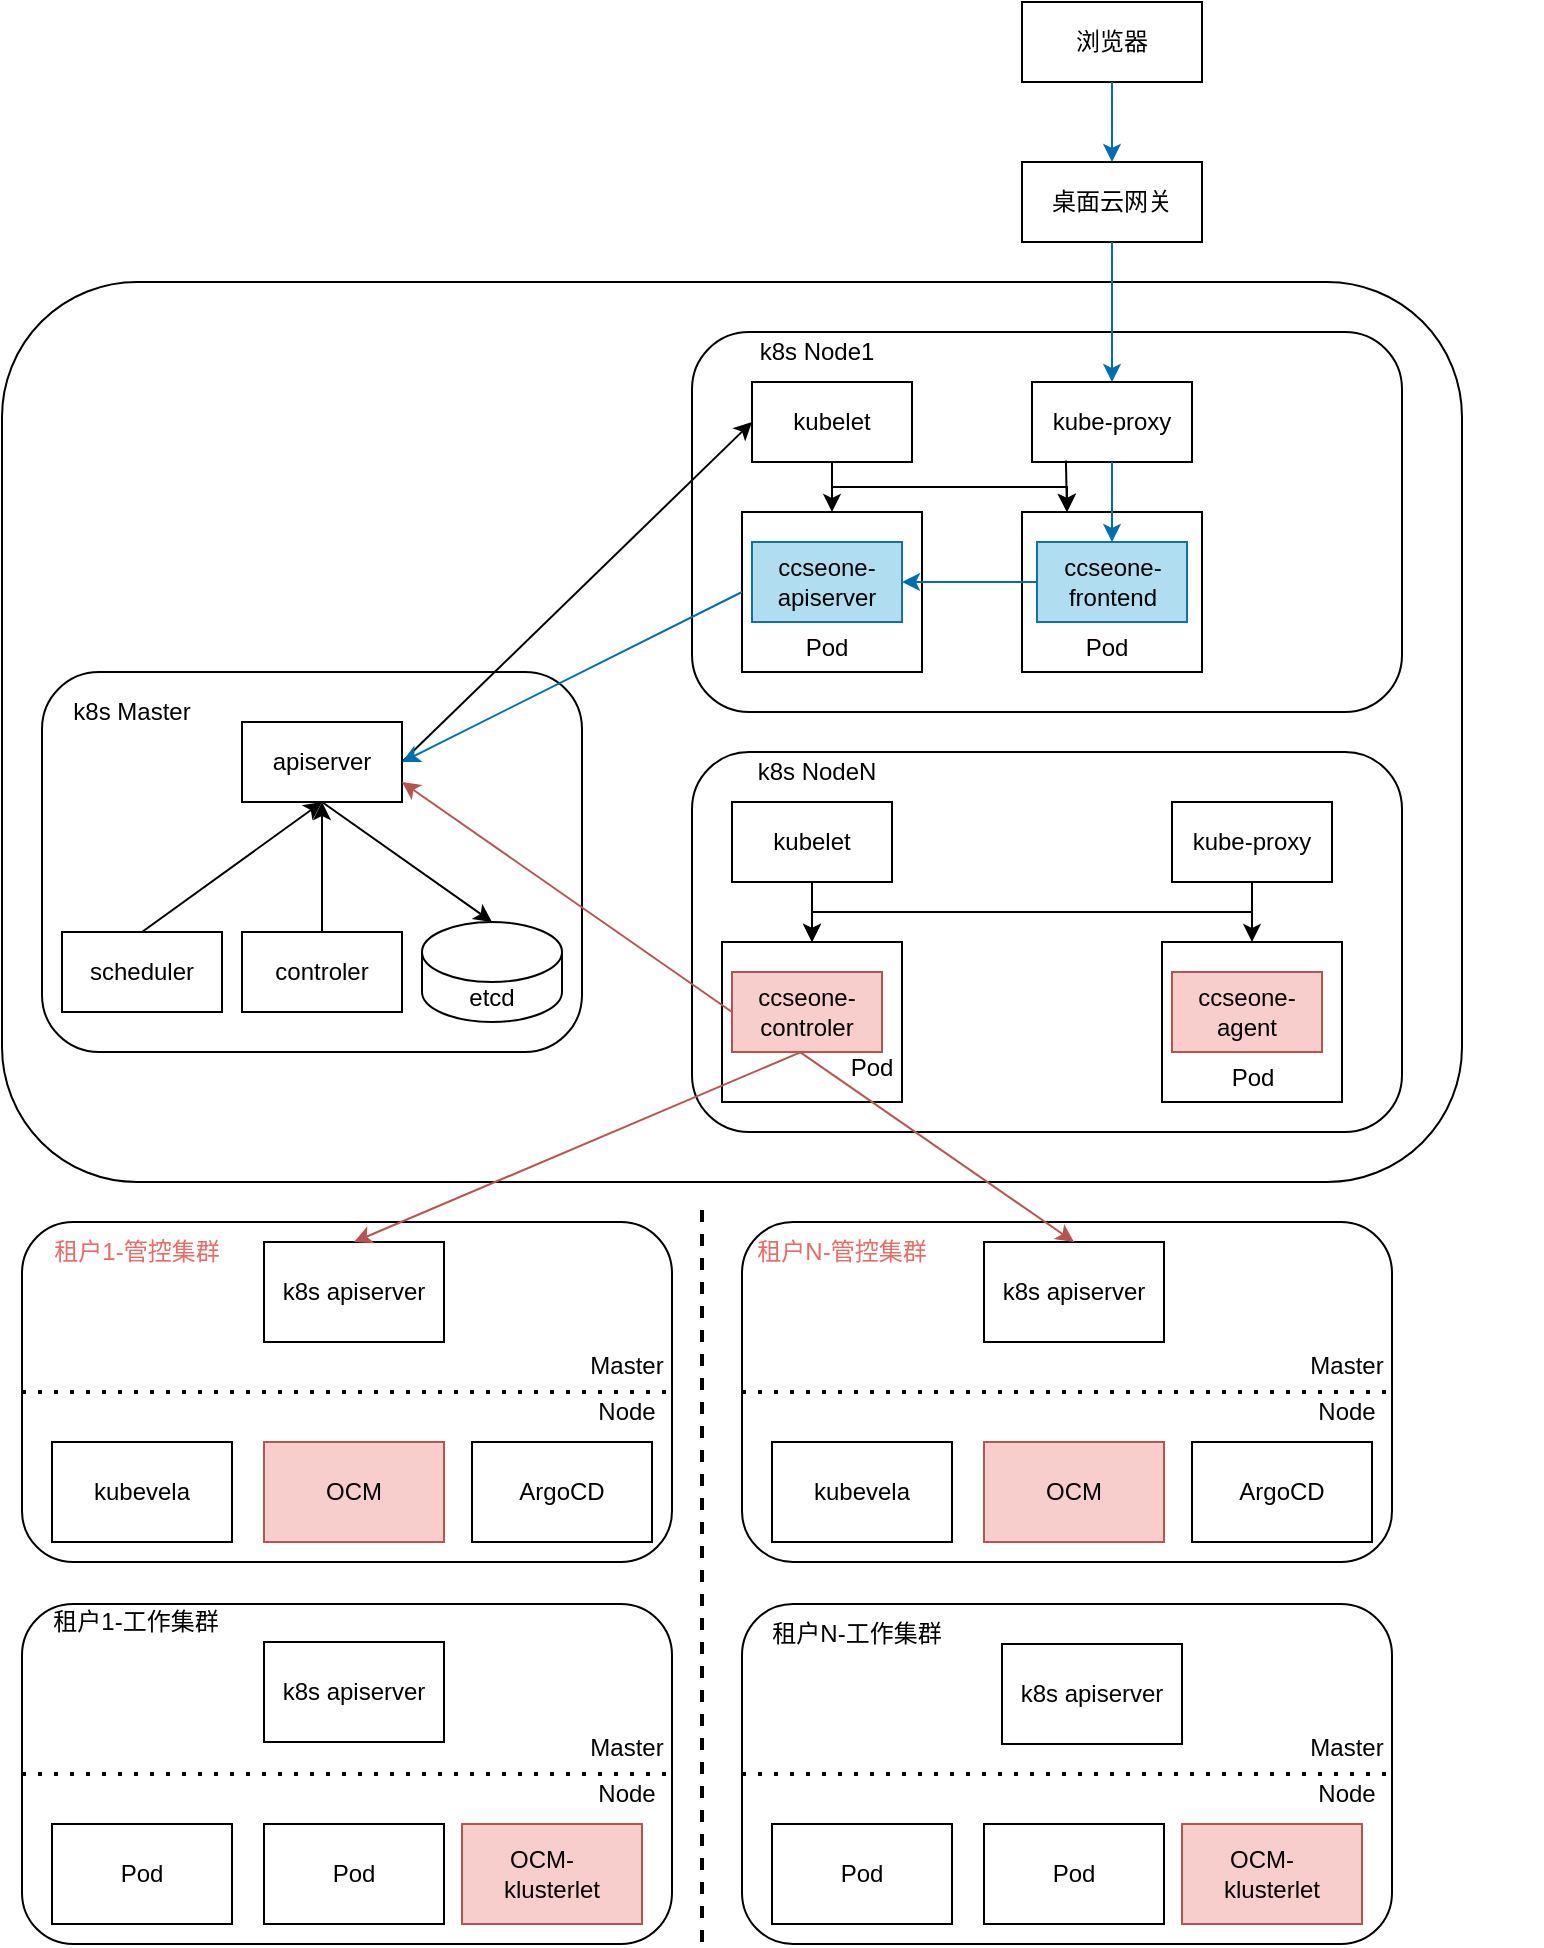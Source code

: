 <mxfile version="21.3.0" type="github">
  <diagram name="第 1 页" id="EIDiARR_dXdDSFOwPV3g">
    <mxGraphModel dx="1452" dy="861" grid="1" gridSize="10" guides="1" tooltips="1" connect="1" arrows="1" fold="1" page="1" pageScale="1" pageWidth="827" pageHeight="1169" math="0" shadow="0">
      <root>
        <mxCell id="0" />
        <mxCell id="1" parent="0" />
        <mxCell id="vyqBwXJfIFNPgKrzf0KV-235" value="" style="rounded=1;whiteSpace=wrap;html=1;" parent="1" vertex="1">
          <mxGeometry x="20" y="180" width="730" height="450" as="geometry" />
        </mxCell>
        <mxCell id="vyqBwXJfIFNPgKrzf0KV-17" value="" style="rounded=1;whiteSpace=wrap;html=1;" parent="1" vertex="1">
          <mxGeometry x="365" y="205" width="355" height="190" as="geometry" />
        </mxCell>
        <mxCell id="vyqBwXJfIFNPgKrzf0KV-22" value="k8s Node1" style="text;html=1;strokeColor=none;fillColor=none;align=center;verticalAlign=middle;whiteSpace=wrap;rounded=0;" parent="1" vertex="1">
          <mxGeometry x="385" y="200" width="85" height="30" as="geometry" />
        </mxCell>
        <mxCell id="vyqBwXJfIFNPgKrzf0KV-27" value="kubelet" style="rounded=0;whiteSpace=wrap;html=1;" parent="1" vertex="1">
          <mxGeometry x="395" y="230" width="80" height="40" as="geometry" />
        </mxCell>
        <mxCell id="vyqBwXJfIFNPgKrzf0KV-28" value="kube-proxy" style="rounded=0;whiteSpace=wrap;html=1;" parent="1" vertex="1">
          <mxGeometry x="535" y="230" width="80" height="40" as="geometry" />
        </mxCell>
        <mxCell id="vyqBwXJfIFNPgKrzf0KV-31" value="" style="rounded=0;whiteSpace=wrap;html=1;" parent="1" vertex="1">
          <mxGeometry x="390" y="295" width="90" height="80" as="geometry" />
        </mxCell>
        <mxCell id="vyqBwXJfIFNPgKrzf0KV-32" value="ccseone-apiserver" style="rounded=0;whiteSpace=wrap;html=1;fillColor=#b1ddf0;strokeColor=#10739e;" parent="1" vertex="1">
          <mxGeometry x="395" y="310" width="75" height="40" as="geometry" />
        </mxCell>
        <mxCell id="vyqBwXJfIFNPgKrzf0KV-33" value="Pod" style="text;html=1;strokeColor=none;fillColor=none;align=center;verticalAlign=middle;whiteSpace=wrap;rounded=0;" parent="1" vertex="1">
          <mxGeometry x="400" y="355" width="65" height="15" as="geometry" />
        </mxCell>
        <mxCell id="vyqBwXJfIFNPgKrzf0KV-34" value="" style="rounded=0;whiteSpace=wrap;html=1;" parent="1" vertex="1">
          <mxGeometry x="530" y="295" width="90" height="80" as="geometry" />
        </mxCell>
        <mxCell id="vyqBwXJfIFNPgKrzf0KV-35" value="ccseone-frontend" style="rounded=0;whiteSpace=wrap;html=1;fillColor=#b1ddf0;strokeColor=#10739e;" parent="1" vertex="1">
          <mxGeometry x="537.5" y="310" width="75" height="40" as="geometry" />
        </mxCell>
        <mxCell id="vyqBwXJfIFNPgKrzf0KV-36" value="Pod" style="text;html=1;strokeColor=none;fillColor=none;align=center;verticalAlign=middle;whiteSpace=wrap;rounded=0;" parent="1" vertex="1">
          <mxGeometry x="540" y="355" width="65" height="15" as="geometry" />
        </mxCell>
        <mxCell id="vyqBwXJfIFNPgKrzf0KV-37" value="" style="endArrow=classic;html=1;rounded=0;strokeColor=#006EAF;entryX=1;entryY=0.5;entryDx=0;entryDy=0;" parent="1" source="vyqBwXJfIFNPgKrzf0KV-35" target="vyqBwXJfIFNPgKrzf0KV-32" edge="1">
          <mxGeometry width="50" height="50" relative="1" as="geometry">
            <mxPoint x="590" y="510" as="sourcePoint" />
            <mxPoint x="470" y="330" as="targetPoint" />
          </mxGeometry>
        </mxCell>
        <mxCell id="vyqBwXJfIFNPgKrzf0KV-39" value="" style="endArrow=classic;html=1;rounded=0;exitX=0.5;exitY=1;exitDx=0;exitDy=0;strokeColor=#006EAF;entryX=0.5;entryY=0;entryDx=0;entryDy=0;" parent="1" source="vyqBwXJfIFNPgKrzf0KV-28" target="vyqBwXJfIFNPgKrzf0KV-35" edge="1">
          <mxGeometry width="50" height="50" relative="1" as="geometry">
            <mxPoint x="740" y="450" as="sourcePoint" />
            <mxPoint x="790" y="400" as="targetPoint" />
          </mxGeometry>
        </mxCell>
        <mxCell id="vyqBwXJfIFNPgKrzf0KV-40" value="桌面云网关" style="rounded=0;whiteSpace=wrap;html=1;" parent="1" vertex="1">
          <mxGeometry x="530" y="120" width="90" height="40" as="geometry" />
        </mxCell>
        <mxCell id="vyqBwXJfIFNPgKrzf0KV-42" value="" style="endArrow=classic;html=1;rounded=0;exitX=0.5;exitY=1;exitDx=0;exitDy=0;strokeColor=#006EAF;" parent="1" source="vyqBwXJfIFNPgKrzf0KV-40" target="vyqBwXJfIFNPgKrzf0KV-28" edge="1">
          <mxGeometry width="50" height="50" relative="1" as="geometry">
            <mxPoint x="770" y="160" as="sourcePoint" />
            <mxPoint x="820" y="110" as="targetPoint" />
          </mxGeometry>
        </mxCell>
        <mxCell id="vyqBwXJfIFNPgKrzf0KV-43" value="浏览器" style="rounded=0;whiteSpace=wrap;html=1;" parent="1" vertex="1">
          <mxGeometry x="530" y="40" width="90" height="40" as="geometry" />
        </mxCell>
        <mxCell id="vyqBwXJfIFNPgKrzf0KV-44" value="" style="endArrow=classic;html=1;rounded=0;exitX=0.5;exitY=1;exitDx=0;exitDy=0;strokeColor=#006EAF;" parent="1" source="vyqBwXJfIFNPgKrzf0KV-43" target="vyqBwXJfIFNPgKrzf0KV-40" edge="1">
          <mxGeometry width="50" height="50" relative="1" as="geometry">
            <mxPoint x="710" y="150" as="sourcePoint" />
            <mxPoint x="760" y="100" as="targetPoint" />
          </mxGeometry>
        </mxCell>
        <mxCell id="vyqBwXJfIFNPgKrzf0KV-48" value="" style="endArrow=classic;html=1;rounded=0;" parent="1" source="vyqBwXJfIFNPgKrzf0KV-27" target="vyqBwXJfIFNPgKrzf0KV-31" edge="1">
          <mxGeometry width="50" height="50" relative="1" as="geometry">
            <mxPoint x="100" y="330" as="sourcePoint" />
            <mxPoint x="425" y="300" as="targetPoint" />
          </mxGeometry>
        </mxCell>
        <mxCell id="vyqBwXJfIFNPgKrzf0KV-207" value="" style="rounded=1;whiteSpace=wrap;html=1;" parent="1" vertex="1">
          <mxGeometry x="365" y="415" width="355" height="190" as="geometry" />
        </mxCell>
        <mxCell id="vyqBwXJfIFNPgKrzf0KV-208" value="k8s NodeN" style="text;html=1;strokeColor=none;fillColor=none;align=center;verticalAlign=middle;whiteSpace=wrap;rounded=0;" parent="1" vertex="1">
          <mxGeometry x="385" y="410" width="85" height="30" as="geometry" />
        </mxCell>
        <mxCell id="vyqBwXJfIFNPgKrzf0KV-209" value="kubelet" style="rounded=0;whiteSpace=wrap;html=1;" parent="1" vertex="1">
          <mxGeometry x="385" y="440" width="80" height="40" as="geometry" />
        </mxCell>
        <mxCell id="vyqBwXJfIFNPgKrzf0KV-210" value="kube-proxy" style="rounded=0;whiteSpace=wrap;html=1;" parent="1" vertex="1">
          <mxGeometry x="605" y="440" width="80" height="40" as="geometry" />
        </mxCell>
        <mxCell id="vyqBwXJfIFNPgKrzf0KV-211" value="" style="rounded=0;whiteSpace=wrap;html=1;" parent="1" vertex="1">
          <mxGeometry x="380" y="510" width="90" height="80" as="geometry" />
        </mxCell>
        <mxCell id="vyqBwXJfIFNPgKrzf0KV-212" value="ccseone-controler" style="rounded=0;whiteSpace=wrap;html=1;fillColor=#f8cecc;strokeColor=#b85450;" parent="1" vertex="1">
          <mxGeometry x="385" y="525" width="75" height="40" as="geometry" />
        </mxCell>
        <mxCell id="vyqBwXJfIFNPgKrzf0KV-213" value="Pod" style="text;html=1;strokeColor=none;fillColor=none;align=center;verticalAlign=middle;whiteSpace=wrap;rounded=0;" parent="1" vertex="1">
          <mxGeometry x="435" y="565" width="40" height="15" as="geometry" />
        </mxCell>
        <mxCell id="vyqBwXJfIFNPgKrzf0KV-227" value="" style="endArrow=classic;html=1;rounded=0;exitX=0.212;exitY=0.982;exitDx=0;exitDy=0;entryX=0.25;entryY=0;entryDx=0;entryDy=0;exitPerimeter=0;" parent="1" source="vyqBwXJfIFNPgKrzf0KV-28" target="vyqBwXJfIFNPgKrzf0KV-34" edge="1">
          <mxGeometry width="50" height="50" relative="1" as="geometry">
            <mxPoint x="375" y="280" as="sourcePoint" />
            <mxPoint x="375" y="305" as="targetPoint" />
          </mxGeometry>
        </mxCell>
        <mxCell id="vyqBwXJfIFNPgKrzf0KV-228" value="" style="group" parent="1" vertex="1" connectable="0">
          <mxGeometry x="40" y="375" width="750" height="260" as="geometry" />
        </mxCell>
        <mxCell id="vyqBwXJfIFNPgKrzf0KV-7" value="" style="rounded=1;whiteSpace=wrap;html=1;" parent="vyqBwXJfIFNPgKrzf0KV-228" vertex="1">
          <mxGeometry width="270" height="190" as="geometry" />
        </mxCell>
        <mxCell id="vyqBwXJfIFNPgKrzf0KV-10" value="etcd" style="shape=cylinder3;whiteSpace=wrap;html=1;boundedLbl=1;backgroundOutline=1;size=15;" parent="vyqBwXJfIFNPgKrzf0KV-228" vertex="1">
          <mxGeometry x="190" y="125" width="70" height="50" as="geometry" />
        </mxCell>
        <mxCell id="vyqBwXJfIFNPgKrzf0KV-12" value="apiserver" style="rounded=0;whiteSpace=wrap;html=1;" parent="vyqBwXJfIFNPgKrzf0KV-228" vertex="1">
          <mxGeometry x="100" y="25" width="80" height="40" as="geometry" />
        </mxCell>
        <mxCell id="vyqBwXJfIFNPgKrzf0KV-14" value="scheduler" style="rounded=0;whiteSpace=wrap;html=1;" parent="vyqBwXJfIFNPgKrzf0KV-228" vertex="1">
          <mxGeometry x="10" y="130" width="80" height="40" as="geometry" />
        </mxCell>
        <mxCell id="vyqBwXJfIFNPgKrzf0KV-15" value="controler" style="rounded=0;whiteSpace=wrap;html=1;" parent="vyqBwXJfIFNPgKrzf0KV-228" vertex="1">
          <mxGeometry x="100" y="130" width="80" height="40" as="geometry" />
        </mxCell>
        <mxCell id="vyqBwXJfIFNPgKrzf0KV-16" value="k8s Master" style="text;html=1;strokeColor=none;fillColor=none;align=center;verticalAlign=middle;whiteSpace=wrap;rounded=0;" parent="vyqBwXJfIFNPgKrzf0KV-228" vertex="1">
          <mxGeometry x="10" y="5" width="70" height="30" as="geometry" />
        </mxCell>
        <mxCell id="vyqBwXJfIFNPgKrzf0KV-23" value="" style="endArrow=classic;html=1;rounded=0;entryX=0.5;entryY=1;entryDx=0;entryDy=0;exitX=0.5;exitY=0;exitDx=0;exitDy=0;" parent="vyqBwXJfIFNPgKrzf0KV-228" source="vyqBwXJfIFNPgKrzf0KV-14" target="vyqBwXJfIFNPgKrzf0KV-12" edge="1">
          <mxGeometry width="50" height="50" relative="1" as="geometry">
            <mxPoint x="-210" y="185" as="sourcePoint" />
            <mxPoint x="-160" y="135" as="targetPoint" />
          </mxGeometry>
        </mxCell>
        <mxCell id="vyqBwXJfIFNPgKrzf0KV-24" value="" style="endArrow=classic;html=1;rounded=0;entryX=0.5;entryY=1;entryDx=0;entryDy=0;exitX=0.5;exitY=0;exitDx=0;exitDy=0;" parent="vyqBwXJfIFNPgKrzf0KV-228" source="vyqBwXJfIFNPgKrzf0KV-15" target="vyqBwXJfIFNPgKrzf0KV-12" edge="1">
          <mxGeometry width="50" height="50" relative="1" as="geometry">
            <mxPoint x="200" y="315" as="sourcePoint" />
            <mxPoint x="250" y="265" as="targetPoint" />
          </mxGeometry>
        </mxCell>
        <mxCell id="vyqBwXJfIFNPgKrzf0KV-25" value="" style="endArrow=classic;html=1;rounded=0;exitX=0.5;exitY=1;exitDx=0;exitDy=0;entryX=0.5;entryY=0;entryDx=0;entryDy=0;entryPerimeter=0;" parent="vyqBwXJfIFNPgKrzf0KV-228" source="vyqBwXJfIFNPgKrzf0KV-12" target="vyqBwXJfIFNPgKrzf0KV-10" edge="1">
          <mxGeometry width="50" height="50" relative="1" as="geometry">
            <mxPoint x="250" y="-15" as="sourcePoint" />
            <mxPoint x="300" y="-65" as="targetPoint" />
          </mxGeometry>
        </mxCell>
        <mxCell id="vyqBwXJfIFNPgKrzf0KV-38" value="" style="endArrow=classic;html=1;rounded=0;exitX=1;exitY=0.5;exitDx=0;exitDy=0;entryX=0;entryY=0.5;entryDx=0;entryDy=0;" parent="1" source="vyqBwXJfIFNPgKrzf0KV-12" target="vyqBwXJfIFNPgKrzf0KV-27" edge="1">
          <mxGeometry width="50" height="50" relative="1" as="geometry">
            <mxPoint x="390" y="480" as="sourcePoint" />
            <mxPoint x="440" y="430" as="targetPoint" />
          </mxGeometry>
        </mxCell>
        <mxCell id="vyqBwXJfIFNPgKrzf0KV-46" value="" style="endArrow=classic;html=1;rounded=0;entryX=1;entryY=0.5;entryDx=0;entryDy=0;exitX=0;exitY=0.5;exitDx=0;exitDy=0;strokeColor=#006EAF;fillColor=#f8cecc;gradientColor=#ea6b66;" parent="1" source="vyqBwXJfIFNPgKrzf0KV-31" target="vyqBwXJfIFNPgKrzf0KV-12" edge="1">
          <mxGeometry width="50" height="50" relative="1" as="geometry">
            <mxPoint x="385" y="335" as="sourcePoint" />
            <mxPoint x="470" y="480" as="targetPoint" />
          </mxGeometry>
        </mxCell>
        <mxCell id="vyqBwXJfIFNPgKrzf0KV-229" value="" style="endArrow=classic;html=1;rounded=0;entryX=1;entryY=0.75;entryDx=0;entryDy=0;exitX=0;exitY=0.5;exitDx=0;exitDy=0;fillColor=#f8cecc;strokeColor=#b85450;" parent="1" source="vyqBwXJfIFNPgKrzf0KV-212" target="vyqBwXJfIFNPgKrzf0KV-12" edge="1">
          <mxGeometry width="50" height="50" relative="1" as="geometry">
            <mxPoint x="300" y="640" as="sourcePoint" />
            <mxPoint x="350" y="590" as="targetPoint" />
          </mxGeometry>
        </mxCell>
        <mxCell id="vyqBwXJfIFNPgKrzf0KV-230" value="" style="endArrow=classic;html=1;rounded=0;exitX=0.5;exitY=1;exitDx=0;exitDy=0;" parent="1" source="vyqBwXJfIFNPgKrzf0KV-209" target="vyqBwXJfIFNPgKrzf0KV-211" edge="1">
          <mxGeometry width="50" height="50" relative="1" as="geometry">
            <mxPoint x="500" y="710" as="sourcePoint" />
            <mxPoint x="550" y="660" as="targetPoint" />
          </mxGeometry>
        </mxCell>
        <mxCell id="vyqBwXJfIFNPgKrzf0KV-237" value="" style="endArrow=classic;html=1;rounded=0;exitX=0.5;exitY=1;exitDx=0;exitDy=0;entryX=0.25;entryY=0;entryDx=0;entryDy=0;edgeStyle=orthogonalEdgeStyle;" parent="1" source="vyqBwXJfIFNPgKrzf0KV-27" target="vyqBwXJfIFNPgKrzf0KV-34" edge="1">
          <mxGeometry width="50" height="50" relative="1" as="geometry">
            <mxPoint x="820" y="320" as="sourcePoint" />
            <mxPoint x="870" y="270" as="targetPoint" />
          </mxGeometry>
        </mxCell>
        <mxCell id="vyqBwXJfIFNPgKrzf0KV-238" value="" style="endArrow=classic;html=1;rounded=0;exitX=0.5;exitY=1;exitDx=0;exitDy=0;entryX=0.5;entryY=0;entryDx=0;entryDy=0;edgeStyle=orthogonalEdgeStyle;" parent="1" source="vyqBwXJfIFNPgKrzf0KV-210" target="vyqBwXJfIFNPgKrzf0KV-211" edge="1">
          <mxGeometry width="50" height="50" relative="1" as="geometry">
            <mxPoint x="445" y="260" as="sourcePoint" />
            <mxPoint x="563" y="285" as="targetPoint" />
          </mxGeometry>
        </mxCell>
        <mxCell id="vyqBwXJfIFNPgKrzf0KV-239" value="" style="rounded=0;whiteSpace=wrap;html=1;" parent="1" vertex="1">
          <mxGeometry x="600" y="510" width="90" height="80" as="geometry" />
        </mxCell>
        <mxCell id="vyqBwXJfIFNPgKrzf0KV-240" value="ccseone-agent" style="rounded=0;whiteSpace=wrap;html=1;fillColor=#f8cecc;strokeColor=#b85450;" parent="1" vertex="1">
          <mxGeometry x="605" y="525" width="75" height="40" as="geometry" />
        </mxCell>
        <mxCell id="vyqBwXJfIFNPgKrzf0KV-241" value="Pod" style="text;html=1;strokeColor=none;fillColor=none;align=center;verticalAlign=middle;whiteSpace=wrap;rounded=0;" parent="1" vertex="1">
          <mxGeometry x="612.5" y="570" width="65" height="15" as="geometry" />
        </mxCell>
        <mxCell id="vyqBwXJfIFNPgKrzf0KV-242" value="" style="endArrow=classic;html=1;rounded=0;entryX=0.5;entryY=0;entryDx=0;entryDy=0;exitX=0.5;exitY=1;exitDx=0;exitDy=0;" parent="1" source="vyqBwXJfIFNPgKrzf0KV-210" target="vyqBwXJfIFNPgKrzf0KV-239" edge="1">
          <mxGeometry width="50" height="50" relative="1" as="geometry">
            <mxPoint x="600" y="710" as="sourcePoint" />
            <mxPoint x="650" y="660" as="targetPoint" />
          </mxGeometry>
        </mxCell>
        <mxCell id="vyqBwXJfIFNPgKrzf0KV-258" value="" style="group" parent="1" vertex="1" connectable="0">
          <mxGeometry x="30" y="650" width="325" height="170" as="geometry" />
        </mxCell>
        <mxCell id="vyqBwXJfIFNPgKrzf0KV-248" value="" style="rounded=1;whiteSpace=wrap;html=1;" parent="vyqBwXJfIFNPgKrzf0KV-258" vertex="1">
          <mxGeometry width="325" height="170" as="geometry" />
        </mxCell>
        <mxCell id="vyqBwXJfIFNPgKrzf0KV-245" value="kubevela" style="rounded=0;whiteSpace=wrap;html=1;" parent="vyqBwXJfIFNPgKrzf0KV-258" vertex="1">
          <mxGeometry x="15" y="110" width="90" height="50" as="geometry" />
        </mxCell>
        <mxCell id="vyqBwXJfIFNPgKrzf0KV-249" value="OCM" style="rounded=0;whiteSpace=wrap;html=1;fillColor=#f8cecc;strokeColor=#b85450;" parent="vyqBwXJfIFNPgKrzf0KV-258" vertex="1">
          <mxGeometry x="121" y="110" width="90" height="50" as="geometry" />
        </mxCell>
        <mxCell id="vyqBwXJfIFNPgKrzf0KV-250" value="ArgoCD" style="rounded=0;whiteSpace=wrap;html=1;" parent="vyqBwXJfIFNPgKrzf0KV-258" vertex="1">
          <mxGeometry x="225" y="110" width="90" height="50" as="geometry" />
        </mxCell>
        <mxCell id="vyqBwXJfIFNPgKrzf0KV-252" value="k8s apiserver" style="rounded=0;whiteSpace=wrap;html=1;" parent="vyqBwXJfIFNPgKrzf0KV-258" vertex="1">
          <mxGeometry x="121" y="10" width="90" height="50" as="geometry" />
        </mxCell>
        <mxCell id="vyqBwXJfIFNPgKrzf0KV-255" value="" style="endArrow=none;dashed=1;html=1;dashPattern=1 3;strokeWidth=2;rounded=0;exitX=0;exitY=0.5;exitDx=0;exitDy=0;entryX=1;entryY=0.5;entryDx=0;entryDy=0;" parent="vyqBwXJfIFNPgKrzf0KV-258" source="vyqBwXJfIFNPgKrzf0KV-248" target="vyqBwXJfIFNPgKrzf0KV-248" edge="1">
          <mxGeometry width="50" height="50" relative="1" as="geometry">
            <mxPoint x="15" y="110" as="sourcePoint" />
            <mxPoint x="345" y="80" as="targetPoint" />
          </mxGeometry>
        </mxCell>
        <mxCell id="vyqBwXJfIFNPgKrzf0KV-256" value="&lt;font color=&quot;#ea6b66&quot;&gt;租户1-管控集群&lt;/font&gt;" style="text;html=1;strokeColor=none;fillColor=none;align=center;verticalAlign=middle;whiteSpace=wrap;rounded=0;" parent="vyqBwXJfIFNPgKrzf0KV-258" vertex="1">
          <mxGeometry x="15" width="85" height="30" as="geometry" />
        </mxCell>
        <mxCell id="vyqBwXJfIFNPgKrzf0KV-257" value="Node" style="text;html=1;strokeColor=none;fillColor=none;align=center;verticalAlign=middle;whiteSpace=wrap;rounded=0;" parent="vyqBwXJfIFNPgKrzf0KV-258" vertex="1">
          <mxGeometry x="280" y="80" width="45" height="30" as="geometry" />
        </mxCell>
        <mxCell id="vyqBwXJfIFNPgKrzf0KV-268" value="Master" style="text;html=1;strokeColor=none;fillColor=none;align=center;verticalAlign=middle;whiteSpace=wrap;rounded=0;" parent="vyqBwXJfIFNPgKrzf0KV-258" vertex="1">
          <mxGeometry x="280" y="63" width="45" height="17" as="geometry" />
        </mxCell>
        <mxCell id="vyqBwXJfIFNPgKrzf0KV-269" value="" style="group" parent="1" vertex="1" connectable="0">
          <mxGeometry x="390" y="650" width="325" height="170" as="geometry" />
        </mxCell>
        <mxCell id="vyqBwXJfIFNPgKrzf0KV-270" value="" style="rounded=1;whiteSpace=wrap;html=1;" parent="vyqBwXJfIFNPgKrzf0KV-269" vertex="1">
          <mxGeometry width="325" height="170" as="geometry" />
        </mxCell>
        <mxCell id="vyqBwXJfIFNPgKrzf0KV-271" value="kubevela" style="rounded=0;whiteSpace=wrap;html=1;" parent="vyqBwXJfIFNPgKrzf0KV-269" vertex="1">
          <mxGeometry x="15" y="110" width="90" height="50" as="geometry" />
        </mxCell>
        <mxCell id="vyqBwXJfIFNPgKrzf0KV-272" value="OCM" style="rounded=0;whiteSpace=wrap;html=1;fillColor=#f8cecc;strokeColor=#b85450;" parent="vyqBwXJfIFNPgKrzf0KV-269" vertex="1">
          <mxGeometry x="121" y="110" width="90" height="50" as="geometry" />
        </mxCell>
        <mxCell id="vyqBwXJfIFNPgKrzf0KV-273" value="ArgoCD" style="rounded=0;whiteSpace=wrap;html=1;" parent="vyqBwXJfIFNPgKrzf0KV-269" vertex="1">
          <mxGeometry x="225" y="110" width="90" height="50" as="geometry" />
        </mxCell>
        <mxCell id="vyqBwXJfIFNPgKrzf0KV-274" value="k8s apiserver" style="rounded=0;whiteSpace=wrap;html=1;" parent="vyqBwXJfIFNPgKrzf0KV-269" vertex="1">
          <mxGeometry x="121" y="10" width="90" height="50" as="geometry" />
        </mxCell>
        <mxCell id="vyqBwXJfIFNPgKrzf0KV-275" value="" style="endArrow=none;dashed=1;html=1;dashPattern=1 3;strokeWidth=2;rounded=0;exitX=0;exitY=0.5;exitDx=0;exitDy=0;entryX=1;entryY=0.5;entryDx=0;entryDy=0;" parent="vyqBwXJfIFNPgKrzf0KV-269" source="vyqBwXJfIFNPgKrzf0KV-270" target="vyqBwXJfIFNPgKrzf0KV-270" edge="1">
          <mxGeometry width="50" height="50" relative="1" as="geometry">
            <mxPoint x="15" y="110" as="sourcePoint" />
            <mxPoint x="345" y="80" as="targetPoint" />
          </mxGeometry>
        </mxCell>
        <mxCell id="vyqBwXJfIFNPgKrzf0KV-276" value="&lt;font color=&quot;#ea6b66&quot;&gt;租户N-管控集群&lt;/font&gt;" style="text;html=1;strokeColor=none;fillColor=none;align=center;verticalAlign=middle;whiteSpace=wrap;rounded=0;" parent="vyqBwXJfIFNPgKrzf0KV-269" vertex="1">
          <mxGeometry width="100" height="30" as="geometry" />
        </mxCell>
        <mxCell id="vyqBwXJfIFNPgKrzf0KV-277" value="Node" style="text;html=1;strokeColor=none;fillColor=none;align=center;verticalAlign=middle;whiteSpace=wrap;rounded=0;" parent="vyqBwXJfIFNPgKrzf0KV-269" vertex="1">
          <mxGeometry x="280" y="80" width="45" height="30" as="geometry" />
        </mxCell>
        <mxCell id="vyqBwXJfIFNPgKrzf0KV-278" value="Master" style="text;html=1;strokeColor=none;fillColor=none;align=center;verticalAlign=middle;whiteSpace=wrap;rounded=0;" parent="vyqBwXJfIFNPgKrzf0KV-269" vertex="1">
          <mxGeometry x="280" y="63" width="45" height="17" as="geometry" />
        </mxCell>
        <mxCell id="vyqBwXJfIFNPgKrzf0KV-289" value="" style="group" parent="1" vertex="1" connectable="0">
          <mxGeometry x="390" y="841" width="325" height="170" as="geometry" />
        </mxCell>
        <mxCell id="vyqBwXJfIFNPgKrzf0KV-290" value="" style="rounded=1;whiteSpace=wrap;html=1;" parent="vyqBwXJfIFNPgKrzf0KV-289" vertex="1">
          <mxGeometry width="325" height="170" as="geometry" />
        </mxCell>
        <mxCell id="vyqBwXJfIFNPgKrzf0KV-291" value="Pod" style="rounded=0;whiteSpace=wrap;html=1;" parent="vyqBwXJfIFNPgKrzf0KV-289" vertex="1">
          <mxGeometry x="15" y="110" width="90" height="50" as="geometry" />
        </mxCell>
        <mxCell id="vyqBwXJfIFNPgKrzf0KV-292" value="Pod" style="rounded=0;whiteSpace=wrap;html=1;" parent="vyqBwXJfIFNPgKrzf0KV-289" vertex="1">
          <mxGeometry x="121" y="110" width="90" height="50" as="geometry" />
        </mxCell>
        <mxCell id="vyqBwXJfIFNPgKrzf0KV-295" value="" style="endArrow=none;dashed=1;html=1;dashPattern=1 3;strokeWidth=2;rounded=0;exitX=0;exitY=0.5;exitDx=0;exitDy=0;entryX=1;entryY=0.5;entryDx=0;entryDy=0;" parent="vyqBwXJfIFNPgKrzf0KV-289" source="vyqBwXJfIFNPgKrzf0KV-290" target="vyqBwXJfIFNPgKrzf0KV-290" edge="1">
          <mxGeometry width="50" height="50" relative="1" as="geometry">
            <mxPoint x="15" y="110" as="sourcePoint" />
            <mxPoint x="345" y="80" as="targetPoint" />
          </mxGeometry>
        </mxCell>
        <mxCell id="vyqBwXJfIFNPgKrzf0KV-296" value="租户N-工作集群" style="text;html=1;strokeColor=none;fillColor=none;align=center;verticalAlign=middle;whiteSpace=wrap;rounded=0;" parent="vyqBwXJfIFNPgKrzf0KV-289" vertex="1">
          <mxGeometry x="10" width="95" height="30" as="geometry" />
        </mxCell>
        <mxCell id="vyqBwXJfIFNPgKrzf0KV-297" value="Node" style="text;html=1;strokeColor=none;fillColor=none;align=center;verticalAlign=middle;whiteSpace=wrap;rounded=0;" parent="vyqBwXJfIFNPgKrzf0KV-289" vertex="1">
          <mxGeometry x="280" y="80" width="45" height="30" as="geometry" />
        </mxCell>
        <mxCell id="vyqBwXJfIFNPgKrzf0KV-298" value="Master" style="text;html=1;strokeColor=none;fillColor=none;align=center;verticalAlign=middle;whiteSpace=wrap;rounded=0;" parent="vyqBwXJfIFNPgKrzf0KV-289" vertex="1">
          <mxGeometry x="280" y="63" width="45" height="17" as="geometry" />
        </mxCell>
        <mxCell id="0XCp4ZdSOhWh_M38Wlkv-5" value="k8s apiserver" style="rounded=0;whiteSpace=wrap;html=1;" vertex="1" parent="vyqBwXJfIFNPgKrzf0KV-289">
          <mxGeometry x="130" y="20" width="90" height="50" as="geometry" />
        </mxCell>
        <mxCell id="0XCp4ZdSOhWh_M38Wlkv-12" value="OCM-&amp;nbsp; &amp;nbsp; klusterlet" style="rounded=0;whiteSpace=wrap;html=1;fillColor=#f8cecc;strokeColor=#b85450;" vertex="1" parent="vyqBwXJfIFNPgKrzf0KV-289">
          <mxGeometry x="220" y="110" width="90" height="50" as="geometry" />
        </mxCell>
        <mxCell id="vyqBwXJfIFNPgKrzf0KV-300" value="" style="endArrow=none;html=1;rounded=0;dashed=1;strokeWidth=2;" parent="1" edge="1">
          <mxGeometry width="50" height="50" relative="1" as="geometry">
            <mxPoint x="370" y="1010" as="sourcePoint" />
            <mxPoint x="370" y="640" as="targetPoint" />
          </mxGeometry>
        </mxCell>
        <mxCell id="0XCp4ZdSOhWh_M38Wlkv-1" value="" style="endArrow=classic;html=1;rounded=0;entryX=0.5;entryY=0;entryDx=0;entryDy=0;exitX=0.459;exitY=1.001;exitDx=0;exitDy=0;exitPerimeter=0;fillColor=#f8cecc;strokeColor=#b85450;" edge="1" parent="1" source="vyqBwXJfIFNPgKrzf0KV-212" target="vyqBwXJfIFNPgKrzf0KV-252">
          <mxGeometry width="50" height="50" relative="1" as="geometry">
            <mxPoint x="420" y="570" as="sourcePoint" />
            <mxPoint x="360" y="590" as="targetPoint" />
          </mxGeometry>
        </mxCell>
        <mxCell id="0XCp4ZdSOhWh_M38Wlkv-2" value="" style="endArrow=classic;html=1;rounded=0;entryX=0.5;entryY=0;entryDx=0;entryDy=0;exitX=0.454;exitY=1.001;exitDx=0;exitDy=0;exitPerimeter=0;fillColor=#f8cecc;strokeColor=#b85450;" edge="1" parent="1" source="vyqBwXJfIFNPgKrzf0KV-212" target="vyqBwXJfIFNPgKrzf0KV-274">
          <mxGeometry width="50" height="50" relative="1" as="geometry">
            <mxPoint x="420" y="560" as="sourcePoint" />
            <mxPoint x="206" y="670" as="targetPoint" />
          </mxGeometry>
        </mxCell>
        <mxCell id="vyqBwXJfIFNPgKrzf0KV-280" value="" style="rounded=1;whiteSpace=wrap;html=1;" parent="1" vertex="1">
          <mxGeometry x="30" y="841" width="325" height="170" as="geometry" />
        </mxCell>
        <mxCell id="vyqBwXJfIFNPgKrzf0KV-281" value="Pod" style="rounded=0;whiteSpace=wrap;html=1;" parent="1" vertex="1">
          <mxGeometry x="45" y="951" width="90" height="50" as="geometry" />
        </mxCell>
        <mxCell id="vyqBwXJfIFNPgKrzf0KV-282" value="Pod" style="rounded=0;whiteSpace=wrap;html=1;" parent="1" vertex="1">
          <mxGeometry x="151" y="951" width="90" height="50" as="geometry" />
        </mxCell>
        <mxCell id="vyqBwXJfIFNPgKrzf0KV-285" value="" style="endArrow=none;dashed=1;html=1;dashPattern=1 3;strokeWidth=2;rounded=0;exitX=0;exitY=0.5;exitDx=0;exitDy=0;entryX=1;entryY=0.5;entryDx=0;entryDy=0;" parent="1" source="vyqBwXJfIFNPgKrzf0KV-280" target="vyqBwXJfIFNPgKrzf0KV-280" edge="1">
          <mxGeometry width="50" height="50" relative="1" as="geometry">
            <mxPoint x="45" y="951" as="sourcePoint" />
            <mxPoint x="375" y="921" as="targetPoint" />
          </mxGeometry>
        </mxCell>
        <mxCell id="vyqBwXJfIFNPgKrzf0KV-286" value="租户1-工作集群" style="text;html=1;strokeColor=none;fillColor=none;align=center;verticalAlign=middle;whiteSpace=wrap;rounded=0;" parent="1" vertex="1">
          <mxGeometry x="42.5" y="840" width="87.5" height="20" as="geometry" />
        </mxCell>
        <mxCell id="vyqBwXJfIFNPgKrzf0KV-287" value="Node" style="text;html=1;strokeColor=none;fillColor=none;align=center;verticalAlign=middle;whiteSpace=wrap;rounded=0;" parent="1" vertex="1">
          <mxGeometry x="310" y="921" width="45" height="30" as="geometry" />
        </mxCell>
        <mxCell id="vyqBwXJfIFNPgKrzf0KV-288" value="Master" style="text;html=1;strokeColor=none;fillColor=none;align=center;verticalAlign=middle;whiteSpace=wrap;rounded=0;" parent="1" vertex="1">
          <mxGeometry x="310" y="904" width="45" height="17" as="geometry" />
        </mxCell>
        <mxCell id="0XCp4ZdSOhWh_M38Wlkv-3" value="k8s apiserver" style="rounded=0;whiteSpace=wrap;html=1;" vertex="1" parent="1">
          <mxGeometry x="151" y="860" width="90" height="50" as="geometry" />
        </mxCell>
        <mxCell id="0XCp4ZdSOhWh_M38Wlkv-13" value="OCM-&amp;nbsp; &amp;nbsp; klusterlet" style="rounded=0;whiteSpace=wrap;html=1;fillColor=#f8cecc;strokeColor=#b85450;" vertex="1" parent="1">
          <mxGeometry x="250" y="951" width="90" height="50" as="geometry" />
        </mxCell>
      </root>
    </mxGraphModel>
  </diagram>
</mxfile>
